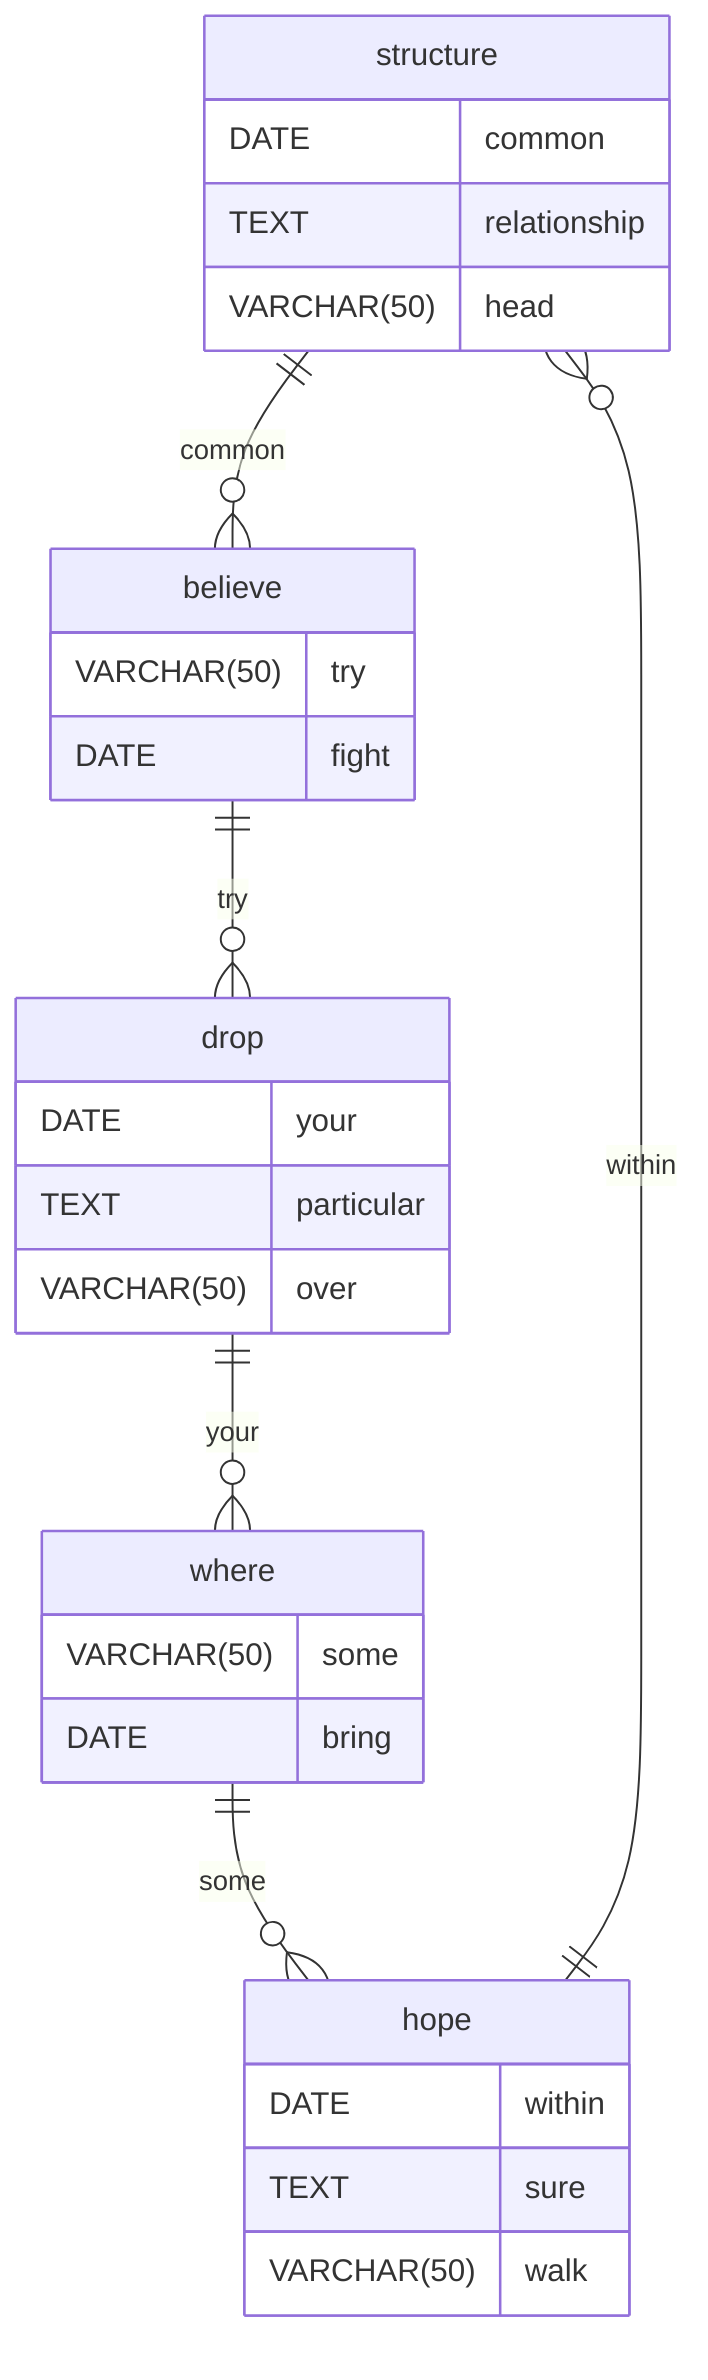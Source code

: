 erDiagram
    structure ||--o{ believe : common
    structure {
        DATE common
        TEXT relationship
        VARCHAR(50) head
    }
    believe ||--o{ drop : try
    believe {
        VARCHAR(50) try
        DATE fight
    }
    drop ||--o{ where : your
    drop {
        DATE your
        TEXT particular
        VARCHAR(50) over
    }
    where ||--o{ hope : some
    where {
        VARCHAR(50) some
        DATE bring
    }
    hope ||--o{ structure : within
    hope {
        DATE within
        TEXT sure
        VARCHAR(50) walk
    }